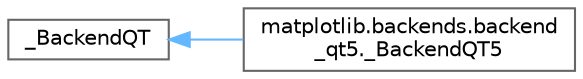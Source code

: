digraph "Graphical Class Hierarchy"
{
 // LATEX_PDF_SIZE
  bgcolor="transparent";
  edge [fontname=Helvetica,fontsize=10,labelfontname=Helvetica,labelfontsize=10];
  node [fontname=Helvetica,fontsize=10,shape=box,height=0.2,width=0.4];
  rankdir="LR";
  Node0 [id="Node000000",label="_BackendQT",height=0.2,width=0.4,color="grey40", fillcolor="white", style="filled",URL="$dc/daf/class__BackendQT.html",tooltip=" "];
  Node0 -> Node1 [id="edge10_Node000000_Node000001",dir="back",color="steelblue1",style="solid",tooltip=" "];
  Node1 [id="Node000001",label="matplotlib.backends.backend\l_qt5._BackendQT5",height=0.2,width=0.4,color="grey40", fillcolor="white", style="filled",URL="$d2/d5c/classmatplotlib_1_1backends_1_1backend__qt5_1_1__BackendQT5.html",tooltip=" "];
}
